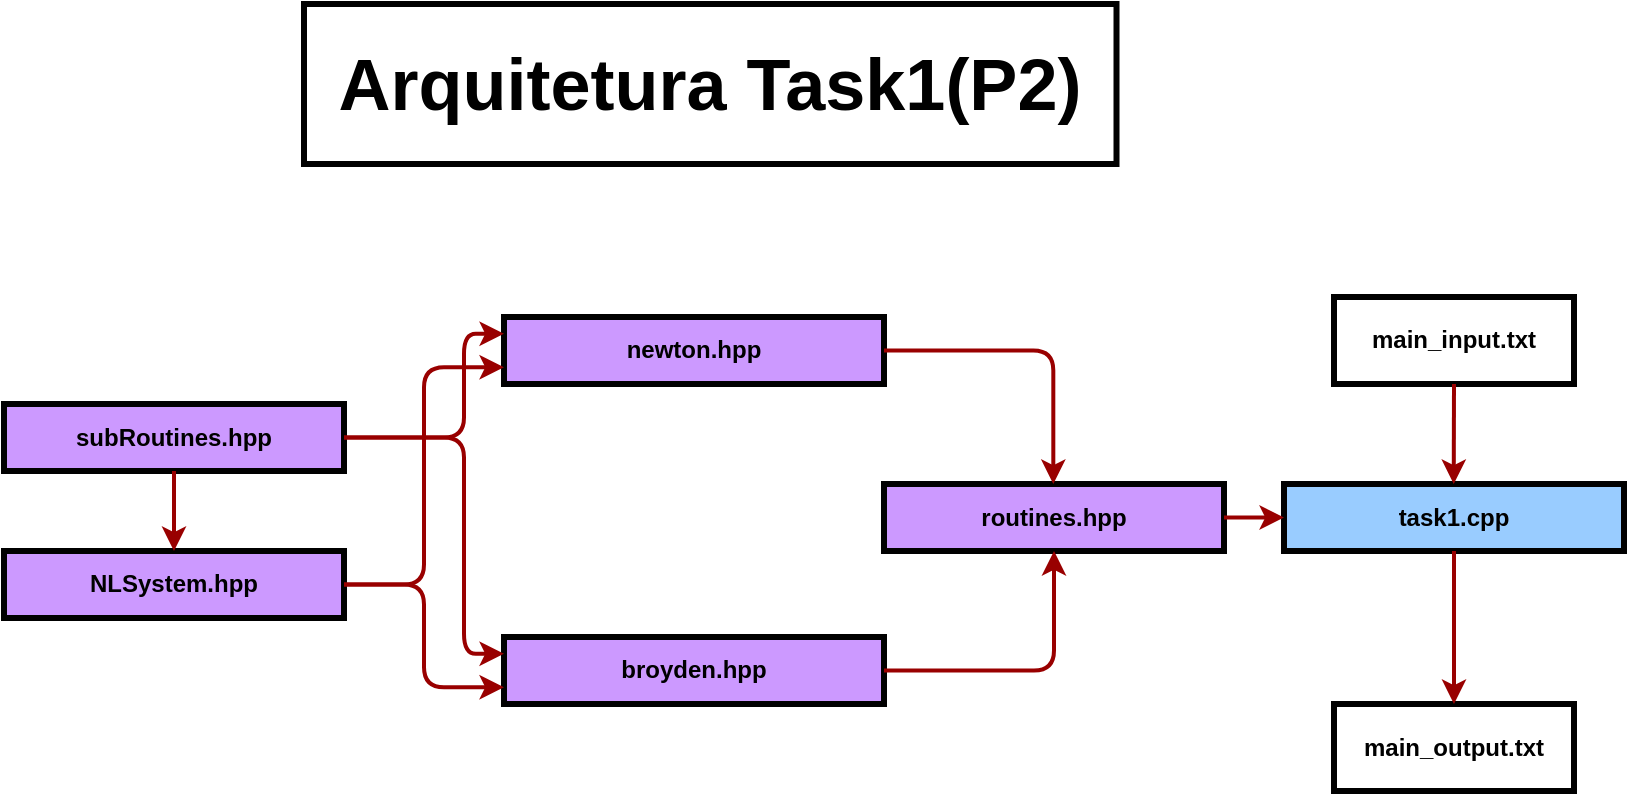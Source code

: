 <mxfile version="15.2.9" type="device"><diagram name="Page-1" id="c7558073-3199-34d8-9f00-42111426c3f3"><mxGraphModel dx="813" dy="1623" grid="1" gridSize="10" guides="1" tooltips="1" connect="1" arrows="1" fold="1" page="1" pageScale="1" pageWidth="826" pageHeight="1169" background="#ffffff" math="0" shadow="0"><root><mxCell id="0"/><mxCell id="1" parent="0"/><mxCell id="huMzja5nomt2d3DyqDrm-98" value="main_input.txt" style="whiteSpace=wrap;align=center;verticalAlign=middle;fontStyle=1;strokeWidth=3;fillColor=#FFFFFF;" parent="1" vertex="1"><mxGeometry x="695" y="-3.5" width="120" height="43.5" as="geometry"/></mxCell><mxCell id="huMzja5nomt2d3DyqDrm-154" value="&lt;b&gt;&lt;font style=&quot;font-size: 36px&quot;&gt;Arquitetura Task1(P2)&lt;/font&gt;&lt;/b&gt;" style="text;html=1;fillColor=none;align=center;verticalAlign=middle;whiteSpace=wrap;rounded=0;strokeColor=#000000;strokeWidth=3;perimeterSpacing=0;" parent="1" vertex="1"><mxGeometry x="180" y="-150" width="406.25" height="80" as="geometry"/></mxCell><mxCell id="pPMHQLE8d9UHUrlJt_Vo-11" value="routines.hpp" style="whiteSpace=wrap;align=center;verticalAlign=middle;fontStyle=1;strokeWidth=3;fillColor=#CC99FF;" parent="1" vertex="1"><mxGeometry x="470" y="90" width="170" height="33.5" as="geometry"/></mxCell><mxCell id="pPMHQLE8d9UHUrlJt_Vo-12" value="newton.hpp" style="whiteSpace=wrap;align=center;verticalAlign=middle;fontStyle=1;strokeWidth=3;fillColor=#CC99FF;" parent="1" vertex="1"><mxGeometry x="280" y="6.5" width="190" height="33.5" as="geometry"/></mxCell><mxCell id="pPMHQLE8d9UHUrlJt_Vo-14" value="task1.cpp" style="whiteSpace=wrap;align=center;verticalAlign=middle;fontStyle=1;strokeWidth=3;fillColor=#99CCFF;" parent="1" vertex="1"><mxGeometry x="670" y="90" width="170" height="33.5" as="geometry"/></mxCell><mxCell id="pPMHQLE8d9UHUrlJt_Vo-20" value="" style="edgeStyle=elbowEdgeStyle;elbow=horizontal;strokeColor=#990000;strokeWidth=2;entryX=0;entryY=0.5;entryDx=0;entryDy=0;startArrow=none;startFill=0;exitX=1;exitY=0.5;exitDx=0;exitDy=0;" parent="1" source="pPMHQLE8d9UHUrlJt_Vo-11" target="pPMHQLE8d9UHUrlJt_Vo-14" edge="1"><mxGeometry width="100" height="100" relative="1" as="geometry"><mxPoint x="600" y="16.75" as="sourcePoint"/><mxPoint x="600" y="61.25" as="targetPoint"/><Array as="points"><mxPoint x="660" y="110"/><mxPoint x="642" y="52"/><mxPoint x="692" y="52"/><mxPoint x="1005" y="53.25"/><mxPoint x="1002" y="22.91"/></Array></mxGeometry></mxCell><mxCell id="NTIttOwzKOMbTBeF0Uds-5" value="subRoutines.hpp" style="whiteSpace=wrap;align=center;verticalAlign=middle;fontStyle=1;strokeWidth=3;fillColor=#CC99FF;" parent="1" vertex="1"><mxGeometry x="30" y="50" width="170" height="33.5" as="geometry"/></mxCell><mxCell id="NTIttOwzKOMbTBeF0Uds-14" value="main_output.txt" style="whiteSpace=wrap;align=center;verticalAlign=middle;fontStyle=1;strokeWidth=3;fillColor=#FFFFFF;" parent="1" vertex="1"><mxGeometry x="695" y="200" width="120" height="43.5" as="geometry"/></mxCell><mxCell id="NTIttOwzKOMbTBeF0Uds-19" value="" style="edgeStyle=elbowEdgeStyle;elbow=horizontal;strokeColor=#990000;strokeWidth=2;startArrow=none;startFill=0;exitX=0.5;exitY=1;exitDx=0;exitDy=0;entryX=0.5;entryY=0;entryDx=0;entryDy=0;" parent="1" source="huMzja5nomt2d3DyqDrm-98" target="pPMHQLE8d9UHUrlJt_Vo-14" edge="1"><mxGeometry width="100" height="100" relative="1" as="geometry"><mxPoint x="660" y="-90" as="sourcePoint"/><mxPoint x="746.87" y="50" as="targetPoint"/><Array as="points"><mxPoint x="754.87" y="70"/><mxPoint x="762.87" y="70"/><mxPoint x="816.87" y="30"/><mxPoint x="1095" y="-61.5"/><mxPoint x="1092" y="-91.84"/></Array></mxGeometry></mxCell><mxCell id="NTIttOwzKOMbTBeF0Uds-22" value="" style="edgeStyle=elbowEdgeStyle;elbow=horizontal;strokeColor=#990000;strokeWidth=2;startArrow=none;startFill=0;entryX=0.5;entryY=0;entryDx=0;entryDy=0;exitX=0.5;exitY=1;exitDx=0;exitDy=0;" parent="1" source="pPMHQLE8d9UHUrlJt_Vo-14" target="NTIttOwzKOMbTBeF0Uds-14" edge="1"><mxGeometry width="100" height="100" relative="1" as="geometry"><mxPoint x="670" y="193.5" as="sourcePoint"/><mxPoint x="750" y="193.75" as="targetPoint"/><Array as="points"><mxPoint x="755" y="190"/><mxPoint x="1105" y="222"/><mxPoint x="1102" y="191.66"/></Array></mxGeometry></mxCell><mxCell id="Gjay4CAdoRXokCCIViof-1" value="broyden.hpp" style="whiteSpace=wrap;align=center;verticalAlign=middle;fontStyle=1;strokeWidth=3;fillColor=#CC99FF;" parent="1" vertex="1"><mxGeometry x="280" y="166.5" width="190" height="33.5" as="geometry"/></mxCell><mxCell id="Gjay4CAdoRXokCCIViof-3" value="NLSystem.hpp" style="whiteSpace=wrap;align=center;verticalAlign=middle;fontStyle=1;strokeWidth=3;fillColor=#CC99FF;" parent="1" vertex="1"><mxGeometry x="30" y="123.5" width="170" height="33.5" as="geometry"/></mxCell><mxCell id="Gjay4CAdoRXokCCIViof-5" value="" style="edgeStyle=elbowEdgeStyle;elbow=horizontal;strokeColor=#990000;strokeWidth=2;startArrow=none;startFill=0;entryX=0.5;entryY=0;entryDx=0;entryDy=0;exitX=0.5;exitY=1;exitDx=0;exitDy=0;" parent="1" source="NTIttOwzKOMbTBeF0Uds-5" target="Gjay4CAdoRXokCCIViof-3" edge="1"><mxGeometry width="100" height="100" relative="1" as="geometry"><mxPoint x="10.13" y="112" as="sourcePoint"/><mxPoint x="10.13" y="168.5" as="targetPoint"/><Array as="points"><mxPoint x="115" y="100"/><mxPoint x="-29.87" y="-6.59"/><mxPoint x="-32.87" y="-36.93"/></Array></mxGeometry></mxCell><mxCell id="Gjay4CAdoRXokCCIViof-10" value="" style="edgeStyle=elbowEdgeStyle;elbow=horizontal;strokeColor=#990000;strokeWidth=2;startArrow=none;startFill=0;entryX=0.5;entryY=0;entryDx=0;entryDy=0;exitX=1;exitY=0.5;exitDx=0;exitDy=0;" parent="1" source="pPMHQLE8d9UHUrlJt_Vo-12" target="pPMHQLE8d9UHUrlJt_Vo-11" edge="1"><mxGeometry width="100" height="100" relative="1" as="geometry"><mxPoint x="554.66" y="50" as="sourcePoint"/><mxPoint x="554.66" y="90" as="targetPoint"/><Array as="points"><mxPoint x="554.66" y="66.5"/><mxPoint x="409.79" y="-40.09"/><mxPoint x="406.79" y="-70.43"/></Array></mxGeometry></mxCell><mxCell id="Gjay4CAdoRXokCCIViof-13" value="" style="edgeStyle=elbowEdgeStyle;elbow=horizontal;strokeColor=#990000;strokeWidth=2;startArrow=none;startFill=0;entryX=0.5;entryY=1;entryDx=0;entryDy=0;exitX=1;exitY=0.5;exitDx=0;exitDy=0;" parent="1" source="Gjay4CAdoRXokCCIViof-1" target="pPMHQLE8d9UHUrlJt_Vo-11" edge="1"><mxGeometry width="100" height="100" relative="1" as="geometry"><mxPoint x="470.0" y="40" as="sourcePoint"/><mxPoint x="470.0" y="80" as="targetPoint"/><Array as="points"><mxPoint x="555" y="180"/><mxPoint x="325.13" y="-50.09"/><mxPoint x="322.13" y="-80.43"/></Array></mxGeometry></mxCell><mxCell id="Gjay4CAdoRXokCCIViof-14" value="" style="edgeStyle=elbowEdgeStyle;elbow=horizontal;strokeColor=#990000;strokeWidth=2;startArrow=none;startFill=0;entryX=0;entryY=0.25;entryDx=0;entryDy=0;exitX=1;exitY=0.5;exitDx=0;exitDy=0;" parent="1" source="NTIttOwzKOMbTBeF0Uds-5" target="pPMHQLE8d9UHUrlJt_Vo-12" edge="1"><mxGeometry width="100" height="100" relative="1" as="geometry"><mxPoint x="200.0" y="60" as="sourcePoint"/><mxPoint x="200.0" y="100" as="targetPoint"/><Array as="points"><mxPoint x="260" y="40"/><mxPoint x="240" y="10"/><mxPoint x="200" y="76.5"/><mxPoint x="55.13" y="-30.09"/><mxPoint x="52.13" y="-60.43"/></Array></mxGeometry></mxCell><mxCell id="Gjay4CAdoRXokCCIViof-15" value="" style="edgeStyle=elbowEdgeStyle;elbow=horizontal;strokeColor=#990000;strokeWidth=2;startArrow=none;startFill=0;entryX=0;entryY=0.25;entryDx=0;entryDy=0;exitX=1;exitY=0.5;exitDx=0;exitDy=0;" parent="1" source="NTIttOwzKOMbTBeF0Uds-5" target="Gjay4CAdoRXokCCIViof-1" edge="1"><mxGeometry width="100" height="100" relative="1" as="geometry"><mxPoint x="190.0" y="100" as="sourcePoint"/><mxPoint x="190.0" y="140" as="targetPoint"/><Array as="points"><mxPoint x="260" y="120"/><mxPoint x="240" y="67"/><mxPoint x="200" y="70"/><mxPoint x="200" y="67"/><mxPoint x="45.13" y="9.91"/><mxPoint x="42.13" y="-20.43"/></Array></mxGeometry></mxCell><mxCell id="Gjay4CAdoRXokCCIViof-18" value="" style="edgeStyle=elbowEdgeStyle;elbow=horizontal;strokeColor=#990000;strokeWidth=2;startArrow=none;startFill=0;exitX=1;exitY=0.5;exitDx=0;exitDy=0;entryX=0;entryY=0.75;entryDx=0;entryDy=0;" parent="1" source="Gjay4CAdoRXokCCIViof-3" target="pPMHQLE8d9UHUrlJt_Vo-12" edge="1"><mxGeometry width="100" height="100" relative="1" as="geometry"><mxPoint x="135.0" y="173.5" as="sourcePoint"/><mxPoint x="220" y="30" as="targetPoint"/><Array as="points"><mxPoint x="240" y="100"/><mxPoint x="230" y="100"/><mxPoint x="160" y="100"/><mxPoint x="200" y="50"/><mxPoint x="-9.87" y="83.41"/><mxPoint x="-12.87" y="53.07"/></Array></mxGeometry></mxCell><mxCell id="Gjay4CAdoRXokCCIViof-21" value="" style="edgeStyle=elbowEdgeStyle;elbow=horizontal;strokeColor=#990000;strokeWidth=2;startArrow=none;startFill=0;entryX=0;entryY=0.75;entryDx=0;entryDy=0;exitX=1;exitY=0.5;exitDx=0;exitDy=0;" parent="1" source="Gjay4CAdoRXokCCIViof-3" target="Gjay4CAdoRXokCCIViof-1" edge="1"><mxGeometry width="100" height="100" relative="1" as="geometry"><mxPoint x="165.0" y="203.5" as="sourcePoint"/><mxPoint x="165.0" y="243.5" as="targetPoint"/><Array as="points"><mxPoint x="240" y="183"/><mxPoint x="160" y="100"/><mxPoint x="20.13" y="113.41"/><mxPoint x="17.13" y="83.07"/></Array></mxGeometry></mxCell></root></mxGraphModel></diagram></mxfile>